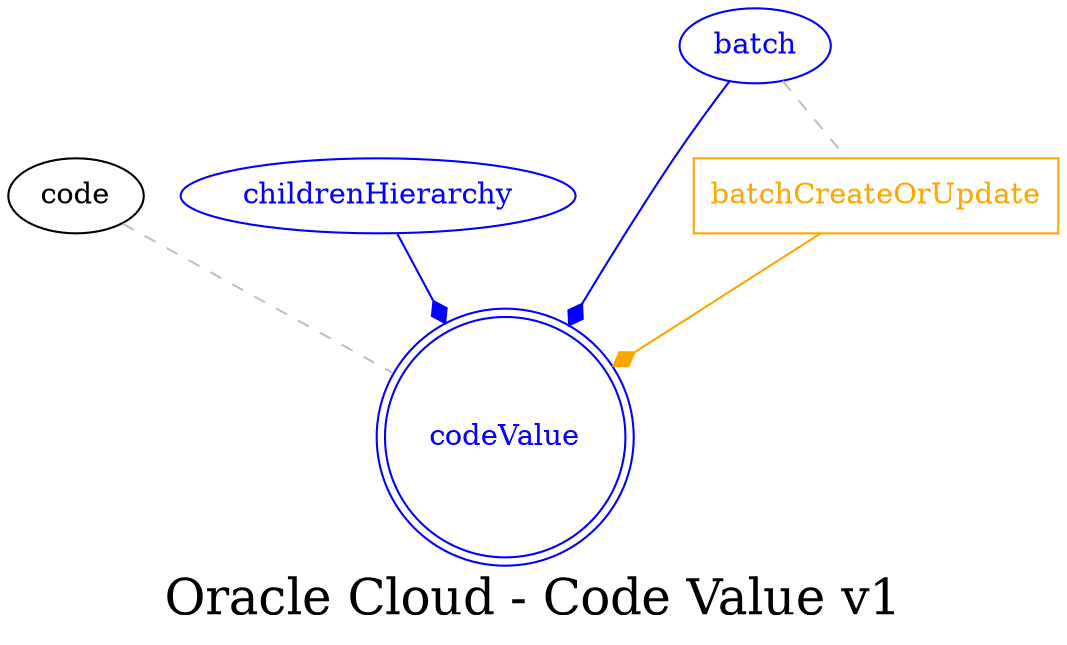 digraph LexiconGraph {
graph[label="Oracle Cloud - Code Value v1", fontsize=24]
splines=true
"codeValue" [color=blue, fontcolor=blue, shape=doublecircle]
"code" -> "codeValue" [color=grey, fontcolor=grey, arrowhead=none, arrowtail=none, style=dashed]
"childrenHierarchy" -> "codeValue" [color=blue, fontcolor=blue, arrowhead=diamond, arrowtail=none]
"childrenHierarchy" [color=blue, fontcolor=blue, shape=ellipse]
"batch" -> "codeValue" [color=blue, fontcolor=blue, arrowhead=diamond, arrowtail=none]
"batch" [color=blue, fontcolor=blue, shape=ellipse]
"batchCreateOrUpdate" [color=orange, fontcolor=orange, shape=box]
"batchCreateOrUpdate" -> "codeValue" [color=orange, fontcolor=orange, arrowhead=diamond, arrowtail=none]
"batch" -> "batchCreateOrUpdate" [color=grey, fontcolor=grey, arrowhead=none, arrowtail=none, style=dashed]
}
